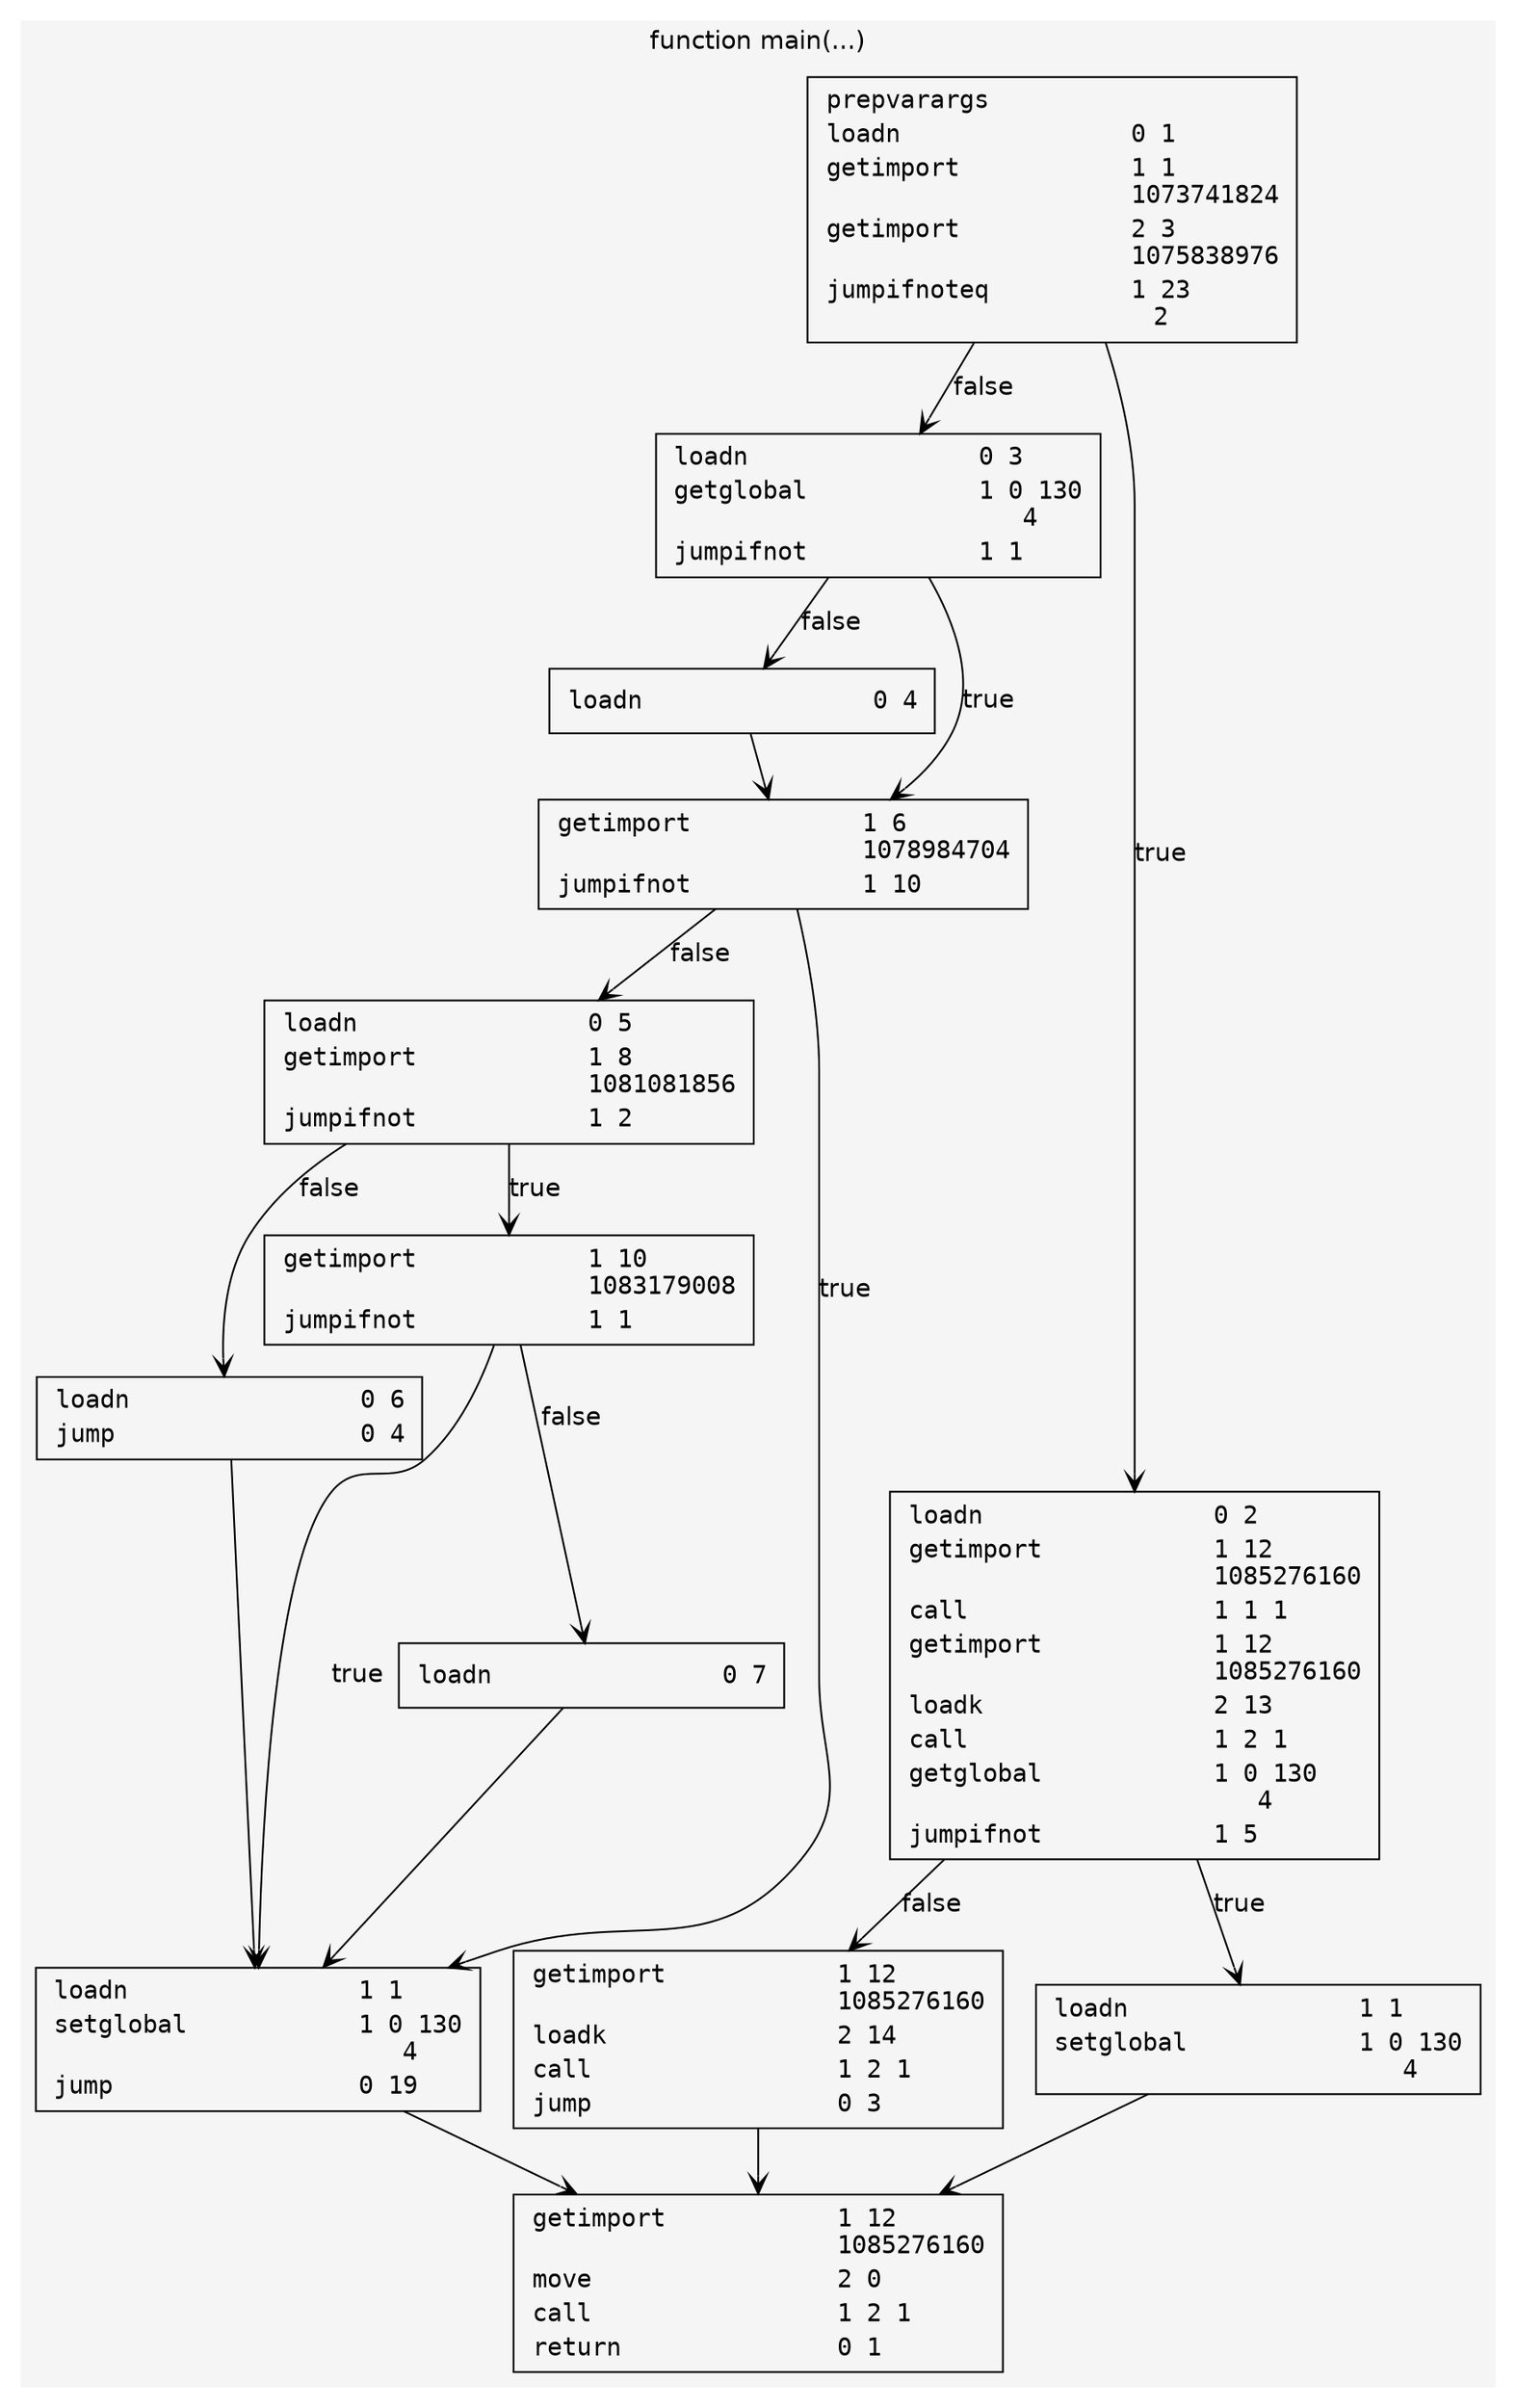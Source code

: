 digraph "ControlFlow2.luau" {
	subgraph cluster_0 {
		"label"="function main(...)"
		"style"="filled"
		"color"="#F5F5F5"
		"fontname"=Helvetica
		block_41421720 [
			"label"=<<TABLE BORDER="0" CELLSPACING="0" ALIGN="LEFT"><TR><TD ALIGN="LEFT" VALIGN="top">prepvarargs         </TD><TD ALIGN="LEFT"></TD></TR><TR><TD ALIGN="LEFT" VALIGN="top">loadn               </TD><TD ALIGN="LEFT">0 1</TD></TR><TR><TD ALIGN="LEFT" VALIGN="top">getimport           </TD><TD ALIGN="LEFT">1 1<BR ALIGN="LEFT"/>1073741824</TD></TR><TR><TD ALIGN="LEFT" VALIGN="top">getimport           </TD><TD ALIGN="LEFT">2 3<BR ALIGN="LEFT"/>1075838976</TD></TR><TR><TD ALIGN="LEFT" VALIGN="top">jumpifnoteq         </TD><TD ALIGN="LEFT">1 23<BR ALIGN="LEFT"/>2</TD></TR></TABLE>>
			"shape"="box"
			"fontname"=Monospace
		]
		block_41421720 -> block_37251161 [
			"arrowhead"="vee"
			"arrowtail"="none"
			"fontname"=Helvetica
			"label"="false"
		]
		block_41421720 -> block_6480969 [
			"arrowhead"="vee"
			"arrowtail"="none"
			"fontname"=Helvetica
			"label"="true"
		]
		block_37251161 [
			"label"=<<TABLE BORDER="0" CELLSPACING="0" ALIGN="LEFT"><TR><TD ALIGN="LEFT" VALIGN="top">loadn               </TD><TD ALIGN="LEFT">0 3</TD></TR><TR><TD ALIGN="LEFT" VALIGN="top">getglobal           </TD><TD ALIGN="LEFT">1 0 130<BR ALIGN="LEFT"/>4</TD></TR><TR><TD ALIGN="LEFT" VALIGN="top">jumpifnot           </TD><TD ALIGN="LEFT">1 1</TD></TR></TABLE>>
			"shape"="box"
			"fontname"=Monospace
		]
		block_37251161 -> block_66824994 [
			"arrowhead"="vee"
			"arrowtail"="none"
			"fontname"=Helvetica
			"label"="false"
		]
		block_37251161 -> block_64554036 [
			"arrowhead"="vee"
			"arrowtail"="none"
			"fontname"=Helvetica
			"label"="true"
		]
		block_66824994 [
			"label"=<<TABLE BORDER="0" CELLSPACING="0" ALIGN="LEFT"><TR><TD ALIGN="LEFT" VALIGN="top">loadn               </TD><TD ALIGN="LEFT">0 4</TD></TR></TABLE>>
			"shape"="box"
			"fontname"=Monospace
		]
		block_66824994 -> block_64554036 [
			"arrowhead"="vee"
			"arrowtail"="none"
			"fontname"=Helvetica
		]
		block_64554036 [
			"label"=<<TABLE BORDER="0" CELLSPACING="0" ALIGN="LEFT"><TR><TD ALIGN="LEFT" VALIGN="top">getimport           </TD><TD ALIGN="LEFT">1 6<BR ALIGN="LEFT"/>1078984704</TD></TR><TR><TD ALIGN="LEFT" VALIGN="top">jumpifnot           </TD><TD ALIGN="LEFT">1 10</TD></TR></TABLE>>
			"shape"="box"
			"fontname"=Monospace
		]
		block_64554036 -> block_44115416 [
			"arrowhead"="vee"
			"arrowtail"="none"
			"fontname"=Helvetica
			"label"="false"
		]
		block_64554036 -> block_720107 [
			"arrowhead"="vee"
			"arrowtail"="none"
			"fontname"=Helvetica
			"label"="true"
		]
		block_44115416 [
			"label"=<<TABLE BORDER="0" CELLSPACING="0" ALIGN="LEFT"><TR><TD ALIGN="LEFT" VALIGN="top">loadn               </TD><TD ALIGN="LEFT">0 5</TD></TR><TR><TD ALIGN="LEFT" VALIGN="top">getimport           </TD><TD ALIGN="LEFT">1 8<BR ALIGN="LEFT"/>1081081856</TD></TR><TR><TD ALIGN="LEFT" VALIGN="top">jumpifnot           </TD><TD ALIGN="LEFT">1 2</TD></TR></TABLE>>
			"shape"="box"
			"fontname"=Monospace
		]
		block_44115416 -> block_61494432 [
			"arrowhead"="vee"
			"arrowtail"="none"
			"fontname"=Helvetica
			"label"="false"
		]
		block_44115416 -> block_16578980 [
			"arrowhead"="vee"
			"arrowtail"="none"
			"fontname"=Helvetica
			"label"="true"
		]
		block_61494432 [
			"label"=<<TABLE BORDER="0" CELLSPACING="0" ALIGN="LEFT"><TR><TD ALIGN="LEFT" VALIGN="top">loadn               </TD><TD ALIGN="LEFT">0 6</TD></TR><TR><TD ALIGN="LEFT" VALIGN="top">jump                </TD><TD ALIGN="LEFT">0 4</TD></TR></TABLE>>
			"shape"="box"
			"fontname"=Monospace
		]
		block_61494432 -> block_720107 [
			"arrowhead"="vee"
			"arrowtail"="none"
			"fontname"=Helvetica
		]
		block_16578980 [
			"label"=<<TABLE BORDER="0" CELLSPACING="0" ALIGN="LEFT"><TR><TD ALIGN="LEFT" VALIGN="top">getimport           </TD><TD ALIGN="LEFT">1 10<BR ALIGN="LEFT"/>1083179008</TD></TR><TR><TD ALIGN="LEFT" VALIGN="top">jumpifnot           </TD><TD ALIGN="LEFT">1 1</TD></TR></TABLE>>
			"shape"="box"
			"fontname"=Monospace
		]
		block_16578980 -> block_14993092 [
			"arrowhead"="vee"
			"arrowtail"="none"
			"fontname"=Helvetica
			"label"="false"
		]
		block_16578980 -> block_720107 [
			"arrowhead"="vee"
			"arrowtail"="none"
			"fontname"=Helvetica
			"label"="true"
		]
		block_14993092 [
			"label"=<<TABLE BORDER="0" CELLSPACING="0" ALIGN="LEFT"><TR><TD ALIGN="LEFT" VALIGN="top">loadn               </TD><TD ALIGN="LEFT">0 7</TD></TR></TABLE>>
			"shape"="box"
			"fontname"=Monospace
		]
		block_14993092 -> block_720107 [
			"arrowhead"="vee"
			"arrowtail"="none"
			"fontname"=Helvetica
		]
		block_720107 [
			"label"=<<TABLE BORDER="0" CELLSPACING="0" ALIGN="LEFT"><TR><TD ALIGN="LEFT" VALIGN="top">loadn               </TD><TD ALIGN="LEFT">1 1</TD></TR><TR><TD ALIGN="LEFT" VALIGN="top">setglobal           </TD><TD ALIGN="LEFT">1 0 130<BR ALIGN="LEFT"/>4</TD></TR><TR><TD ALIGN="LEFT" VALIGN="top">jump                </TD><TD ALIGN="LEFT">0 19</TD></TR></TABLE>>
			"shape"="box"
			"fontname"=Monospace
		]
		block_720107 -> block_27006480 [
			"arrowhead"="vee"
			"arrowtail"="none"
			"fontname"=Helvetica
		]
		block_6480969 [
			"label"=<<TABLE BORDER="0" CELLSPACING="0" ALIGN="LEFT"><TR><TD ALIGN="LEFT" VALIGN="top">loadn               </TD><TD ALIGN="LEFT">0 2</TD></TR><TR><TD ALIGN="LEFT" VALIGN="top">getimport           </TD><TD ALIGN="LEFT">1 12<BR ALIGN="LEFT"/>1085276160</TD></TR><TR><TD ALIGN="LEFT" VALIGN="top">call                </TD><TD ALIGN="LEFT">1 1 1</TD></TR><TR><TD ALIGN="LEFT" VALIGN="top">getimport           </TD><TD ALIGN="LEFT">1 12<BR ALIGN="LEFT"/>1085276160</TD></TR><TR><TD ALIGN="LEFT" VALIGN="top">loadk               </TD><TD ALIGN="LEFT">2 13</TD></TR><TR><TD ALIGN="LEFT" VALIGN="top">call                </TD><TD ALIGN="LEFT">1 2 1</TD></TR><TR><TD ALIGN="LEFT" VALIGN="top">getglobal           </TD><TD ALIGN="LEFT">1 0 130<BR ALIGN="LEFT"/>4</TD></TR><TR><TD ALIGN="LEFT" VALIGN="top">jumpifnot           </TD><TD ALIGN="LEFT">1 5</TD></TR></TABLE>>
			"shape"="box"
			"fontname"=Monospace
		]
		block_6480969 -> block_58328727 [
			"arrowhead"="vee"
			"arrowtail"="none"
			"fontname"=Helvetica
			"label"="false"
		]
		block_6480969 -> block_55196503 [
			"arrowhead"="vee"
			"arrowtail"="none"
			"fontname"=Helvetica
			"label"="true"
		]
		block_58328727 [
			"label"=<<TABLE BORDER="0" CELLSPACING="0" ALIGN="LEFT"><TR><TD ALIGN="LEFT" VALIGN="top">getimport           </TD><TD ALIGN="LEFT">1 12<BR ALIGN="LEFT"/>1085276160</TD></TR><TR><TD ALIGN="LEFT" VALIGN="top">loadk               </TD><TD ALIGN="LEFT">2 14</TD></TR><TR><TD ALIGN="LEFT" VALIGN="top">call                </TD><TD ALIGN="LEFT">1 2 1</TD></TR><TR><TD ALIGN="LEFT" VALIGN="top">jump                </TD><TD ALIGN="LEFT">0 3</TD></TR></TABLE>>
			"shape"="box"
			"fontname"=Monospace
		]
		block_58328727 -> block_27006480 [
			"arrowhead"="vee"
			"arrowtail"="none"
			"fontname"=Helvetica
		]
		block_55196503 [
			"label"=<<TABLE BORDER="0" CELLSPACING="0" ALIGN="LEFT"><TR><TD ALIGN="LEFT" VALIGN="top">loadn               </TD><TD ALIGN="LEFT">1 1</TD></TR><TR><TD ALIGN="LEFT" VALIGN="top">setglobal           </TD><TD ALIGN="LEFT">1 0 130<BR ALIGN="LEFT"/>4</TD></TR></TABLE>>
			"shape"="box"
			"fontname"=Monospace
		]
		block_55196503 -> block_27006480 [
			"arrowhead"="vee"
			"arrowtail"="none"
			"fontname"=Helvetica
		]
		block_27006480 [
			"label"=<<TABLE BORDER="0" CELLSPACING="0" ALIGN="LEFT"><TR><TD ALIGN="LEFT" VALIGN="top">getimport           </TD><TD ALIGN="LEFT">1 12<BR ALIGN="LEFT"/>1085276160</TD></TR><TR><TD ALIGN="LEFT" VALIGN="top">move                </TD><TD ALIGN="LEFT">2 0</TD></TR><TR><TD ALIGN="LEFT" VALIGN="top">call                </TD><TD ALIGN="LEFT">1 2 1</TD></TR><TR><TD ALIGN="LEFT" VALIGN="top">return              </TD><TD ALIGN="LEFT">0 1</TD></TR></TABLE>>
			"shape"="box"
			"fontname"=Monospace
		]
	}
}
